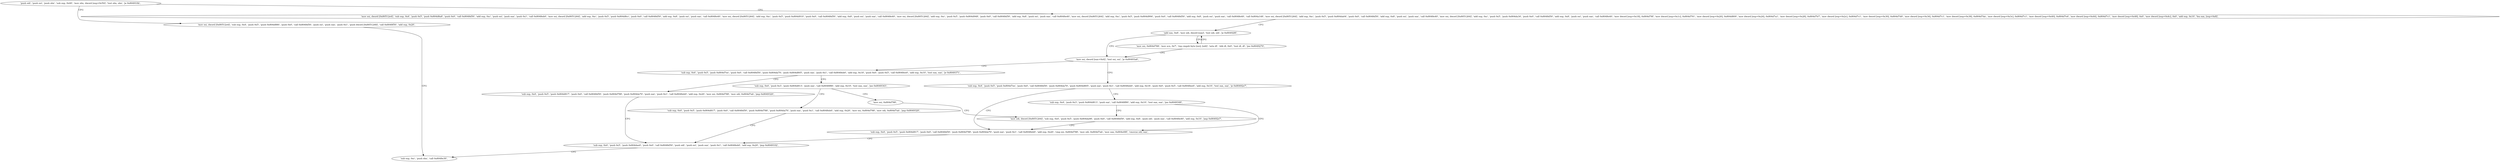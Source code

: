 digraph "func" {
"134516939" [label = "'push edi', 'push esi', 'push ebx', 'sub esp, 0x40', 'mov ebx, dword [esp+0x50]', 'test ebx, ebx', 'je 0x804910b', " ]
"134517003" [label = "'mov esi, dword [0x80512e4]', 'sub esp, 0x4', 'push 0x5', 'push 0x804d8a8', 'push 0x0', 'call 0x8048d50', 'add esp, 0xc', 'push esi', 'push eax', 'push 0x1', 'call 0x8048eb0', 'mov esi, dword [0x8051264]', 'add esp, 0xc', 'push 0x5', 'push 0x804d8cc', 'push 0x0', 'call 0x8048d50', 'add esp, 0x8', 'push esi', 'push eax', 'call 0x8048e40', 'mov esi, dword [0x8051264]', 'add esp, 0xc', 'push 0x5', 'push 0x804d910', 'push 0x0', 'call 0x8048d50', 'add esp, 0x8', 'push esi', 'push eax', 'call 0x8048e40', 'mov esi, dword [0x8051264]', 'add esp, 0xc', 'push 0x5', 'push 0x804d948', 'push 0x0', 'call 0x8048d50', 'add esp, 0x8', 'push esi', 'push eax', 'call 0x8048e40', 'mov esi, dword [0x8051264]', 'add esp, 0xc', 'push 0x5', 'push 0x804d994', 'push 0x0', 'call 0x8048d50', 'add esp, 0x8', 'push esi', 'push eax', 'call 0x8048e40', 'call 0x804a148', 'mov esi, dword [0x8051264]', 'add esp, 0xc', 'push 0x5', 'push 0x804da04', 'push 0x0', 'call 0x8048d50', 'add esp, 0x8', 'push esi', 'push eax', 'call 0x8048e40', 'mov esi, dword [0x8051264]', 'add esp, 0xc', 'push 0x5', 'push 0x804da34', 'push 0x0', 'call 0x8048d50', 'add esp, 0x8', 'push esi', 'push eax', 'call 0x8048e40', 'mov dword [esp+0x18], 0x804d78f', 'mov dword [esp+0x1c], 0x804d791', 'mov dword [esp+0x20], 0x804d809', 'mov dword [esp+0x24], 0x804d7a1', 'mov dword [esp+0x28], 0x804d7b7', 'mov dword [esp+0x2c], 0x804d7c1', 'mov dword [esp+0x30], 0x804d7d0', 'mov dword [esp+0x34], 0x804d7c1', 'mov dword [esp+0x38], 0x804d7da', 'mov dword [esp+0x3c], 0x804d7c1', 'mov dword [esp+0x40], 0x804d7e4', 'mov dword [esp+0x44], 0x804d7c1', 'mov dword [esp+0x48], 0x0', 'mov dword [esp+0x4c], 0x0', 'add esp, 0x10', 'lea eax, [esp+0x8]', " ]
"134516953" [label = "'mov esi, dword [0x80512e4]', 'sub esp, 0x4', 'push 0x5', 'push 0x804d880', 'push 0x0', 'call 0x8048d50', 'push esi', 'push eax', 'push 0x1', 'push dword [0x8051248]', 'call 0x8048f50', 'add esp, 0x20', " ]
"134517360" [label = "'add eax, 0x8', 'mov edi, dword [eax]', 'test edi, edi', 'je 0x804928f', " ]
"134516994" [label = "'sub esp, 0xc', 'push ebx', 'call 0x8048e30', " ]
"134517391" [label = "'mov esi, dword [eax+0x4]', 'test esi, esi', 'je 0x80493a6', " ]
"134517670" [label = "'sub esp, 0x4', 'push 0x5', 'push 0x804d7ee', 'push 0x0', 'call 0x8048d50', 'push 0x804da70', 'push 0x804d805', 'push eax', 'push 0x1', 'call 0x8048eb0', 'add esp, 0x18', 'push 0x0', 'push 0x5', 'call 0x8048ee0', 'add esp, 0x10', 'test eax, eax', 'je 0x8049371', " ]
"134517402" [label = "'sub esp, 0x4', 'push 0x5', 'push 0x804d7ee', 'push 0x0', 'call 0x8048d50', 'push 0x804da70', 'push 0x804d805', 'push eax', 'push 0x1', 'call 0x8048eb0', 'add esp, 0x18', 'push 0x0', 'push 0x5', 'call 0x8048ee0', 'add esp, 0x10', 'test eax, eax', 'je 0x80492e7', " ]
"134517369" [label = "'mov esi, 0x804d788', 'mov ecx, 0x7', 'rep cmpsb byte [esi], [edi]', 'seta dl', 'sbb dl, 0x0', 'test dl, dl', 'jne 0x8049270', " ]
"134517617" [label = "'sub esp, 0x4', 'push 0x5', 'push 0x804d817', 'push 0x0', 'call 0x8048d50', 'push 0x804d788', 'push 0x804da70', 'push eax', 'push 0x1', 'call 0x8048eb0', 'add esp, 0x20', 'mov esi, 0x804d788', 'mov edi, 0x804d7ab', 'jmp 0x8049320', " ]
"134517724" [label = "'sub esp, 0x4', 'push 0x3', 'push 0x804d813', 'push eax', 'call 0x8048f80', 'add esp, 0x10', 'test eax, eax', 'jne 0x8049343', " ]
"134517479" [label = "'sub esp, 0x4', 'push 0x5', 'push 0x804d817', 'push 0x0', 'call 0x8048d50', 'push 0x804d788', 'push 0x804da70', 'push eax', 'push 0x1', 'call 0x8048eb0', 'add esp, 0x20', 'cmp esi, 0x804d788', 'mov edi, 0x804d7ab', 'mov eax, 0x804e08f', 'cmovne edi, eax', " ]
"134517456" [label = "'sub esp, 0x4', 'push 0x3', 'push 0x804d813', 'push eax', 'call 0x8048f80', 'add esp, 0x10', 'test eax, eax', 'jne 0x8049348', " ]
"134517536" [label = "'sub esp, 0x4', 'push 0x5', 'push 0x804dae0', 'push 0x0', 'call 0x8048d50', 'push edi', 'push esi', 'push eax', 'push 0x1', 'call 0x8048eb0', 'add esp, 0x20', 'jmp 0x8049102', " ]
"134517571" [label = "'mov esi, 0x804d788', " ]
"134517751" [label = "'sub esp, 0x4', 'push 0x5', 'push 0x804d817', 'push 0x0', 'call 0x8048d50', 'push 0x804d788', 'push 0x804da70', 'push eax', 'push 0x1', 'call 0x8048eb0', 'add esp, 0x20', 'mov esi, 0x804d788', 'mov edi, 0x804d7ab', 'jmp 0x8049320', " ]
"134517576" [label = "'mov edi, dword [0x8051264]', 'sub esp, 0x4', 'push 0x5', 'push 0x804da98', 'push 0x0', 'call 0x8048d50', 'add esp, 0x8', 'push edi', 'push eax', 'call 0x8048e40', 'add esp, 0x10', 'jmp 0x80492e7', " ]
"134516939" -> "134517003" [ label = "CFG" ]
"134516939" -> "134516953" [ label = "CFG" ]
"134517003" -> "134517360" [ label = "CFG" ]
"134516953" -> "134516994" [ label = "CFG" ]
"134517360" -> "134517391" [ label = "CFG" ]
"134517360" -> "134517369" [ label = "CFG" ]
"134517391" -> "134517670" [ label = "CFG" ]
"134517391" -> "134517402" [ label = "CFG" ]
"134517670" -> "134517617" [ label = "CFG" ]
"134517670" -> "134517724" [ label = "CFG" ]
"134517402" -> "134517479" [ label = "CFG" ]
"134517402" -> "134517456" [ label = "CFG" ]
"134517369" -> "134517360" [ label = "CFG" ]
"134517369" -> "134517391" [ label = "CFG" ]
"134517617" -> "134517536" [ label = "CFG" ]
"134517724" -> "134517571" [ label = "CFG" ]
"134517724" -> "134517751" [ label = "CFG" ]
"134517479" -> "134517536" [ label = "CFG" ]
"134517456" -> "134517576" [ label = "CFG" ]
"134517456" -> "134517479" [ label = "CFG" ]
"134517536" -> "134516994" [ label = "CFG" ]
"134517571" -> "134517576" [ label = "CFG" ]
"134517751" -> "134517536" [ label = "CFG" ]
"134517576" -> "134517479" [ label = "CFG" ]
}
